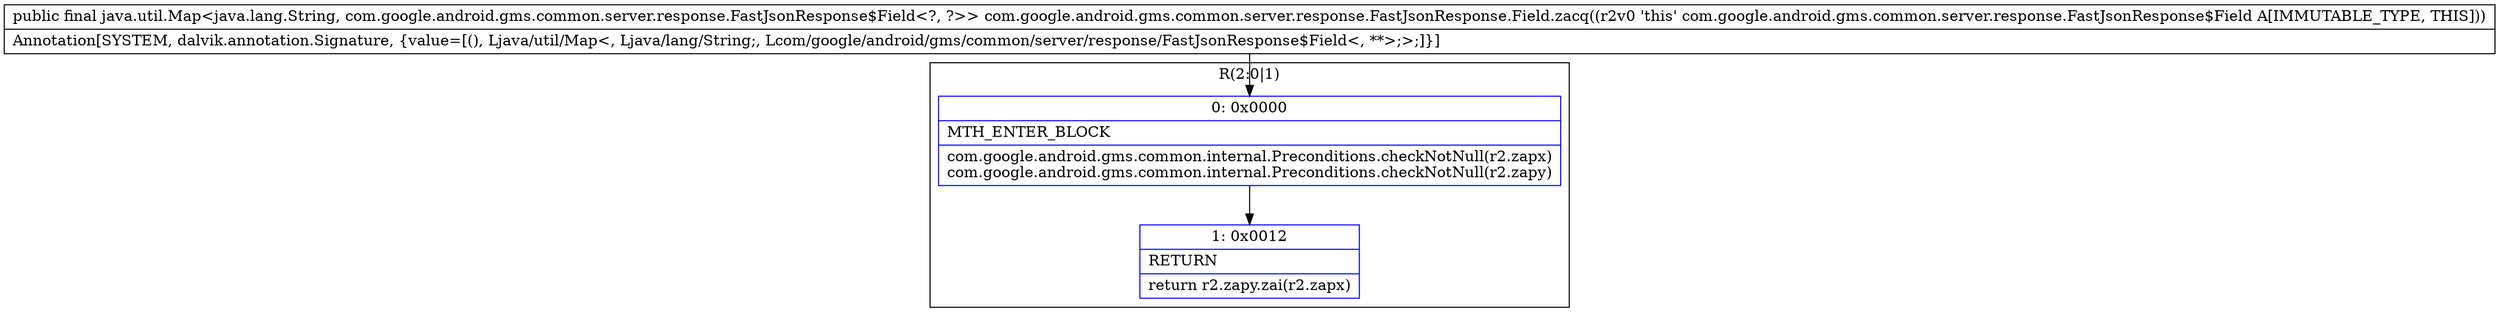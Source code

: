 digraph "CFG forcom.google.android.gms.common.server.response.FastJsonResponse.Field.zacq()Ljava\/util\/Map;" {
subgraph cluster_Region_1198358736 {
label = "R(2:0|1)";
node [shape=record,color=blue];
Node_0 [shape=record,label="{0\:\ 0x0000|MTH_ENTER_BLOCK\l|com.google.android.gms.common.internal.Preconditions.checkNotNull(r2.zapx)\lcom.google.android.gms.common.internal.Preconditions.checkNotNull(r2.zapy)\l}"];
Node_1 [shape=record,label="{1\:\ 0x0012|RETURN\l|return r2.zapy.zai(r2.zapx)\l}"];
}
MethodNode[shape=record,label="{public final java.util.Map\<java.lang.String, com.google.android.gms.common.server.response.FastJsonResponse$Field\<?, ?\>\> com.google.android.gms.common.server.response.FastJsonResponse.Field.zacq((r2v0 'this' com.google.android.gms.common.server.response.FastJsonResponse$Field A[IMMUTABLE_TYPE, THIS]))  | Annotation[SYSTEM, dalvik.annotation.Signature, \{value=[(), Ljava\/util\/Map\<, Ljava\/lang\/String;, Lcom\/google\/android\/gms\/common\/server\/response\/FastJsonResponse$Field\<, **\>;\>;]\}]\l}"];
MethodNode -> Node_0;
Node_0 -> Node_1;
}

